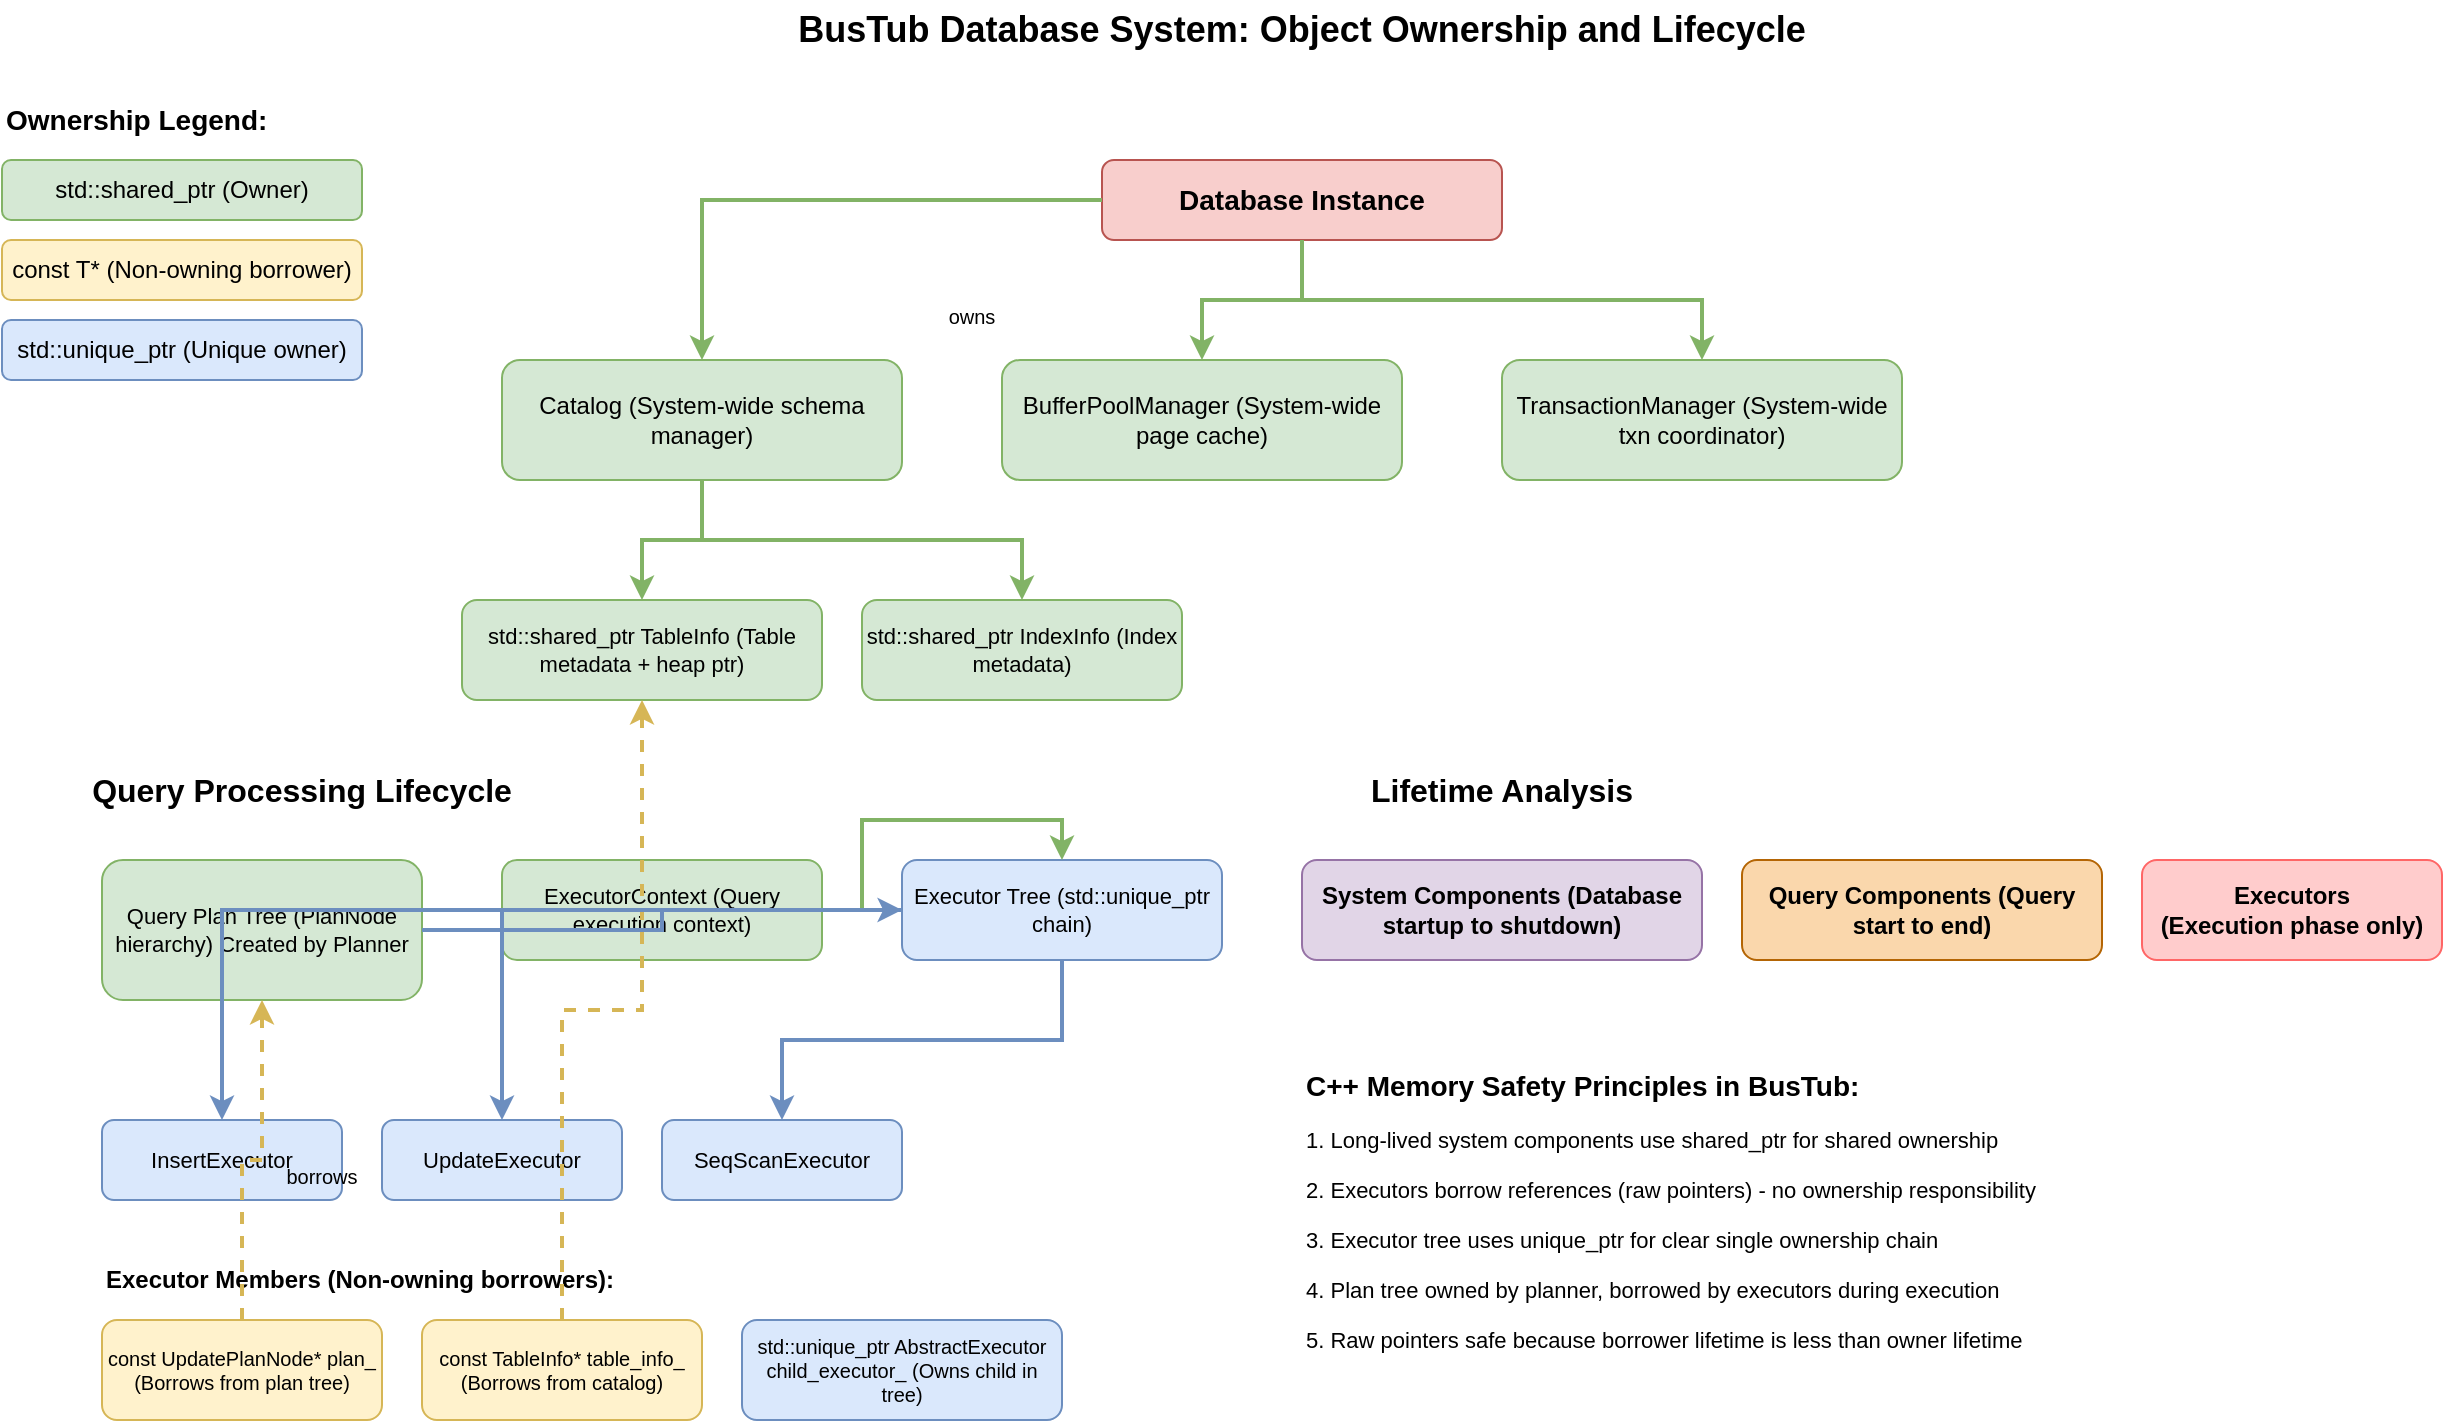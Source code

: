 <mxfile version="24.0.0" type="device">
  <diagram name="BusTub Ownership and Lifecycle" id="bustub-ownership">
    <mxGraphModel dx="1422" dy="794" grid="1" gridSize="10" guides="1" tooltips="1" connect="1" arrows="1" fold="1" page="1" pageScale="1" pageWidth="1400" pageHeight="1000" math="0" shadow="0">
      <root>
        <mxCell id="0" />
        <mxCell id="1" parent="0" />
        
        <!-- Title -->
        <mxCell id="title" value="BusTub Database System: Object Ownership and Lifecycle" style="text;html=1;strokeColor=none;fillColor=none;align=center;verticalAlign=middle;whiteSpace=wrap;rounded=0;fontSize=18;fontStyle=1;" vertex="1" parent="1">
          <mxGeometry x="400" y="20" width="600" height="30" as="geometry" />
        </mxCell>

        <!-- Legend -->
        <mxCell id="legend_title" value="Ownership Legend:" style="text;html=1;strokeColor=none;fillColor=none;align=left;verticalAlign=middle;whiteSpace=wrap;rounded=0;fontSize=14;fontStyle=1;" vertex="1" parent="1">
          <mxGeometry x="50" y="70" width="150" height="20" as="geometry" />
        </mxCell>
        
        <mxCell id="legend_owner" value="std::shared_ptr (Owner)" style="rounded=1;whiteSpace=wrap;html=1;fillColor=#d5e8d4;strokeColor=#82b366;fontSize=12;" vertex="1" parent="1">
          <mxGeometry x="50" y="100" width="180" height="30" as="geometry" />
        </mxCell>
        
        <mxCell id="legend_borrower" value="const T* (Non-owning borrower)" style="rounded=1;whiteSpace=wrap;html=1;fillColor=#fff2cc;strokeColor=#d6b656;fontSize=12;" vertex="1" parent="1">
          <mxGeometry x="50" y="140" width="180" height="30" as="geometry" />
        </mxCell>
        
        <mxCell id="legend_unique" value="std::unique_ptr (Unique owner)" style="rounded=1;whiteSpace=wrap;html=1;fillColor=#dae8fc;strokeColor=#6c8ebf;fontSize=12;" vertex="1" parent="1">
          <mxGeometry x="50" y="180" width="180" height="30" as="geometry" />
        </mxCell>

        <!-- Database Instance Level -->
        <mxCell id="db_instance" value="Database Instance" style="rounded=1;whiteSpace=wrap;html=1;fillColor=#f8cecc;strokeColor=#b85450;fontSize=14;fontStyle=1;" vertex="1" parent="1">
          <mxGeometry x="600" y="100" width="200" height="40" as="geometry" />
        </mxCell>

        <!-- Catalog - Long-lived system component -->
        <mxCell id="catalog" value="Catalog (System-wide schema manager)" style="rounded=1;whiteSpace=wrap;html=1;fillColor=#d5e8d4;strokeColor=#82b366;fontSize=12;" vertex="1" parent="1">
          <mxGeometry x="300" y="200" width="200" height="60" as="geometry" />
        </mxCell>

        <!-- BufferPoolManager - Long-lived system component -->
        <mxCell id="bpm" value="BufferPoolManager (System-wide page cache)" style="rounded=1;whiteSpace=wrap;html=1;fillColor=#d5e8d4;strokeColor=#82b366;fontSize=12;" vertex="1" parent="1">
          <mxGeometry x="550" y="200" width="200" height="60" as="geometry" />
        </mxCell>

        <!-- TransactionManager - Long-lived system component -->
        <mxCell id="txn_mgr" value="TransactionManager (System-wide txn coordinator)" style="rounded=1;whiteSpace=wrap;html=1;fillColor=#d5e8d4;strokeColor=#82b366;fontSize=12;" vertex="1" parent="1">
          <mxGeometry x="800" y="200" width="200" height="60" as="geometry" />
        </mxCell>

        <!-- TableInfo owned by Catalog -->
        <mxCell id="table_info" value="std::shared_ptr TableInfo (Table metadata + heap ptr)" style="rounded=1;whiteSpace=wrap;html=1;fillColor=#d5e8d4;strokeColor=#82b366;fontSize=11;" vertex="1" parent="1">
          <mxGeometry x="280" y="320" width="180" height="50" as="geometry" />
        </mxCell>

        <!-- IndexInfo owned by Catalog -->
        <mxCell id="index_info" value="std::shared_ptr IndexInfo (Index metadata)" style="rounded=1;whiteSpace=wrap;html=1;fillColor=#d5e8d4;strokeColor=#82b366;fontSize=11;" vertex="1" parent="1">
          <mxGeometry x="480" y="320" width="160" height="50" as="geometry" />
        </mxCell>

        <!-- Query Processing Lifecycle -->
        <mxCell id="query_lifecycle" value="Query Processing Lifecycle" style="text;html=1;strokeColor=none;fillColor=none;align=center;verticalAlign=middle;whiteSpace=wrap;rounded=0;fontSize=16;fontStyle=1;" vertex="1" parent="1">
          <mxGeometry x="50" y="400" width="300" height="30" as="geometry" />
        </mxCell>

        <!-- Query Plan Tree -->
        <mxCell id="plan_tree" value="Query Plan Tree (PlanNode hierarchy) Created by Planner" style="rounded=1;whiteSpace=wrap;html=1;fillColor=#d5e8d4;strokeColor=#82b366;fontSize=11;" vertex="1" parent="1">
          <mxGeometry x="100" y="450" width="160" height="70" as="geometry" />
        </mxCell>

        <!-- ExecutorContext -->
        <mxCell id="exec_ctx" value="ExecutorContext (Query execution context)" style="rounded=1;whiteSpace=wrap;html=1;fillColor=#d5e8d4;strokeColor=#82b366;fontSize=11;" vertex="1" parent="1">
          <mxGeometry x="300" y="450" width="160" height="50" as="geometry" />
        </mxCell>

        <!-- Executor Tree -->
        <mxCell id="executor_tree" value="Executor Tree (std::unique_ptr chain)" style="rounded=1;whiteSpace=wrap;html=1;fillColor=#dae8fc;strokeColor=#6c8ebf;fontSize=11;" vertex="1" parent="1">
          <mxGeometry x="500" y="450" width="160" height="50" as="geometry" />
        </mxCell>

        <!-- Individual Executors -->
        <mxCell id="insert_exec" value="InsertExecutor" style="rounded=1;whiteSpace=wrap;html=1;fillColor=#dae8fc;strokeColor=#6c8ebf;fontSize=11;" vertex="1" parent="1">
          <mxGeometry x="100" y="580" width="120" height="40" as="geometry" />
        </mxCell>

        <mxCell id="update_exec" value="UpdateExecutor" style="rounded=1;whiteSpace=wrap;html=1;fillColor=#dae8fc;strokeColor=#6c8ebf;fontSize=11;" vertex="1" parent="1">
          <mxGeometry x="240" y="580" width="120" height="40" as="geometry" />
        </mxCell>

        <mxCell id="seqscan_exec" value="SeqScanExecutor" style="rounded=1;whiteSpace=wrap;html=1;fillColor=#dae8fc;strokeColor=#6c8ebf;fontSize=11;" vertex="1" parent="1">
          <mxGeometry x="380" y="580" width="120" height="40" as="geometry" />
        </mxCell>

        <!-- Executor member variables -->
        <mxCell id="exec_members_title" value="Executor Members (Non-owning borrowers):" style="text;html=1;strokeColor=none;fillColor=none;align=left;verticalAlign=middle;whiteSpace=wrap;rounded=0;fontSize=12;fontStyle=1;" vertex="1" parent="1">
          <mxGeometry x="100" y="650" width="300" height="20" as="geometry" />
        </mxCell>

        <!-- Plan pointer -->
        <mxCell id="plan_ptr" value="const UpdatePlanNode* plan_ (Borrows from plan tree)" style="rounded=1;whiteSpace=wrap;html=1;fillColor=#fff2cc;strokeColor=#d6b656;fontSize=10;" vertex="1" parent="1">
          <mxGeometry x="100" y="680" width="140" height="50" as="geometry" />
        </mxCell>

        <!-- Table info pointer -->
        <mxCell id="table_ptr" value="const TableInfo* table_info_ (Borrows from catalog)" style="rounded=1;whiteSpace=wrap;html=1;fillColor=#fff2cc;strokeColor=#d6b656;fontSize=10;" vertex="1" parent="1">
          <mxGeometry x="260" y="680" width="140" height="50" as="geometry" />
        </mxCell>

        <!-- Child executor -->
        <mxCell id="child_exec" value="std::unique_ptr AbstractExecutor child_executor_ (Owns child in tree)" style="rounded=1;whiteSpace=wrap;html=1;fillColor=#dae8fc;strokeColor=#6c8ebf;fontSize=10;" vertex="1" parent="1">
          <mxGeometry x="420" y="680" width="160" height="50" as="geometry" />
        </mxCell>

        <!-- Lifetime Analysis -->
        <mxCell id="lifetime_title" value="Lifetime Analysis" style="text;html=1;strokeColor=none;fillColor=none;align=center;verticalAlign=middle;whiteSpace=wrap;rounded=0;fontSize=16;fontStyle=1;" vertex="1" parent="1">
          <mxGeometry x="700" y="400" width="200" height="30" as="geometry" />
        </mxCell>

        <!-- System components -->
        <mxCell id="system_lifetime" value="System Components (Database startup to shutdown)" style="rounded=1;whiteSpace=wrap;html=1;fillColor=#e1d5e7;strokeColor=#9673a6;fontSize=12;fontStyle=1;" vertex="1" parent="1">
          <mxGeometry x="700" y="450" width="200" height="50" as="geometry" />
        </mxCell>

        <!-- Query components -->
        <mxCell id="query_lifetime" value="Query Components (Query start to end)" style="rounded=1;whiteSpace=wrap;html=1;fillColor=#fad7ac;strokeColor=#b46504;fontSize=12;fontStyle=1;" vertex="1" parent="1">
          <mxGeometry x="920" y="450" width="180" height="50" as="geometry" />
        </mxCell>

        <!-- Executor lifetime -->
        <mxCell id="executor_lifetime" value="Executors&lt;br&gt;(Execution phase only)" style="rounded=1;whiteSpace=wrap;html=1;fillColor=#ffcccc;strokeColor=#ff6666;fontSize=12;fontStyle=1;" vertex="1" parent="1">
          <mxGeometry x="1120" y="450" width="150" height="50" as="geometry" />
        </mxCell>

        <!-- Memory Safety Notes -->
        <mxCell id="safety_title" value="C++ Memory Safety Principles in BusTub:" style="text;html=1;strokeColor=none;fillColor=none;align=left;verticalAlign=middle;whiteSpace=wrap;rounded=0;fontSize=14;fontStyle=1;" vertex="1" parent="1">
          <mxGeometry x="700" y="550" width="350" height="25" as="geometry" />
        </mxCell>

        <mxCell id="safety_1" value="1. Long-lived system components use shared_ptr for shared ownership" style="text;html=1;strokeColor=none;fillColor=none;align=left;verticalAlign=middle;whiteSpace=wrap;rounded=0;fontSize=11;" vertex="1" parent="1">
          <mxGeometry x="700" y="580" width="450" height="20" as="geometry" />
        </mxCell>

        <mxCell id="safety_2" value="2. Executors borrow references (raw pointers) - no ownership responsibility" style="text;html=1;strokeColor=none;fillColor=none;align=left;verticalAlign=middle;whiteSpace=wrap;rounded=0;fontSize=11;" vertex="1" parent="1">
          <mxGeometry x="700" y="605" width="450" height="20" as="geometry" />
        </mxCell>

        <mxCell id="safety_3" value="3. Executor tree uses unique_ptr for clear single ownership chain" style="text;html=1;strokeColor=none;fillColor=none;align=left;verticalAlign=middle;whiteSpace=wrap;rounded=0;fontSize=11;" vertex="1" parent="1">
          <mxGeometry x="700" y="630" width="450" height="20" as="geometry" />
        </mxCell>

        <mxCell id="safety_4" value="4. Plan tree owned by planner, borrowed by executors during execution" style="text;html=1;strokeColor=none;fillColor=none;align=left;verticalAlign=middle;whiteSpace=wrap;rounded=0;fontSize=11;" vertex="1" parent="1">
          <mxGeometry x="700" y="655" width="450" height="20" as="geometry" />
        </mxCell>

        <mxCell id="safety_5" value="5. Raw pointers safe because borrower lifetime is less than owner lifetime" style="text;html=1;strokeColor=none;fillColor=none;align=left;verticalAlign=middle;whiteSpace=wrap;rounded=0;fontSize=11;" vertex="1" parent="1">
          <mxGeometry x="700" y="680" width="450" height="20" as="geometry" />
        </mxCell>

        <!-- Ownership arrows -->
        <mxCell id="db_to_catalog" style="edgeStyle=orthogonalEdgeStyle;rounded=0;orthogonalLoop=1;jettySize=auto;html=1;entryX=0.5;entryY=0;entryDx=0;entryDy=0;strokeColor=#82b366;strokeWidth=2;" edge="1" parent="1" source="db_instance" target="catalog">
          <mxGeometry relative="1" as="geometry" />
        </mxCell>

        <mxCell id="db_to_bpm" style="edgeStyle=orthogonalEdgeStyle;rounded=0;orthogonalLoop=1;jettySize=auto;html=1;entryX=0.5;entryY=0;entryDx=0;entryDy=0;strokeColor=#82b366;strokeWidth=2;" edge="1" parent="1" source="db_instance" target="bpm">
          <mxGeometry relative="1" as="geometry" />
        </mxCell>

        <mxCell id="db_to_txn" style="edgeStyle=orthogonalEdgeStyle;rounded=0;orthogonalLoop=1;jettySize=auto;html=1;entryX=0.5;entryY=0;entryDx=0;entryDy=0;strokeColor=#82b366;strokeWidth=2;" edge="1" parent="1" source="db_instance" target="txn_mgr">
          <mxGeometry relative="1" as="geometry" />
        </mxCell>

        <mxCell id="catalog_to_table" style="edgeStyle=orthogonalEdgeStyle;rounded=0;orthogonalLoop=1;jettySize=auto;html=1;entryX=0.5;entryY=0;entryDx=0;entryDy=0;strokeColor=#82b366;strokeWidth=2;" edge="1" parent="1" source="catalog" target="table_info">
          <mxGeometry relative="1" as="geometry" />
        </mxCell>

        <mxCell id="catalog_to_index" style="edgeStyle=orthogonalEdgeStyle;rounded=0;orthogonalLoop=1;jettySize=auto;html=1;entryX=0.5;entryY=0;entryDx=0;entryDy=0;strokeColor=#82b366;strokeWidth=2;" edge="1" parent="1" source="catalog" target="index_info">
          <mxGeometry relative="1" as="geometry" />
        </mxCell>

        <!-- Query processing arrows -->
        <mxCell id="plan_to_exec" style="edgeStyle=orthogonalEdgeStyle;rounded=0;orthogonalLoop=1;jettySize=auto;html=1;entryX=0;entryY=0.5;entryDx=0;entryDy=0;strokeColor=#6c8ebf;strokeWidth=2;" edge="1" parent="1" source="plan_tree" target="executor_tree">
          <mxGeometry relative="1" as="geometry" />
        </mxCell>

        <mxCell id="ctx_to_exec" style="edgeStyle=orthogonalEdgeStyle;rounded=0;orthogonalLoop=1;jettySize=auto;html=1;entryX=0.5;entryY=0;entryDx=0;entryDy=0;strokeColor=#82b366;strokeWidth=2;" edge="1" parent="1" source="exec_ctx" target="executor_tree">
          <mxGeometry relative="1" as="geometry" />
        </mxCell>

        <!-- Borrowing arrows (dashed) -->
        <mxCell id="exec_to_plan" style="edgeStyle=orthogonalEdgeStyle;rounded=0;orthogonalLoop=1;jettySize=auto;html=1;entryX=0.5;entryY=1;entryDx=0;entryDy=0;strokeColor=#d6b656;strokeWidth=2;dashed=1;" edge="1" parent="1" source="plan_ptr" target="plan_tree">
          <mxGeometry relative="1" as="geometry" />
        </mxCell>

        <mxCell id="exec_to_table" style="edgeStyle=orthogonalEdgeStyle;rounded=0;orthogonalLoop=1;jettySize=auto;html=1;entryX=0.5;entryY=1;entryDx=0;entryDy=0;strokeColor=#d6b656;strokeWidth=2;dashed=1;" edge="1" parent="1" source="table_ptr" target="table_info">
          <mxGeometry relative="1" as="geometry" />
        </mxCell>

        <!-- Tree ownership -->
        <mxCell id="exec_tree_to_children" style="edgeStyle=orthogonalEdgeStyle;rounded=0;orthogonalLoop=1;jettySize=auto;html=1;entryX=0.5;entryY=0;entryDx=0;entryDy=0;strokeColor=#6c8ebf;strokeWidth=2;" edge="1" parent="1" source="executor_tree" target="insert_exec">
          <mxGeometry relative="1" as="geometry" />
        </mxCell>

        <mxCell id="exec_tree_to_update" style="edgeStyle=orthogonalEdgeStyle;rounded=0;orthogonalLoop=1;jettySize=auto;html=1;entryX=0.5;entryY=0;entryDx=0;entryDy=0;strokeColor=#6c8ebf;strokeWidth=2;" edge="1" parent="1" source="executor_tree" target="update_exec">
          <mxGeometry relative="1" as="geometry" />
        </mxCell>

        <mxCell id="exec_tree_to_scan" style="edgeStyle=orthogonalEdgeStyle;rounded=0;orthogonalLoop=1;jettySize=auto;html=1;entryX=0.5;entryY=0;entryDx=0;entryDy=0;strokeColor=#6c8ebf;strokeWidth=2;" edge="1" parent="1" source="executor_tree" target="seqscan_exec">
          <mxGeometry relative="1" as="geometry" />
        </mxCell>

        <!-- Arrow labels -->
        <mxCell id="owns_label" value="owns" style="text;html=1;strokeColor=none;fillColor=none;align=center;verticalAlign=middle;whiteSpace=wrap;rounded=0;fontSize=10;" vertex="1" parent="1">
          <mxGeometry x="520" y="170" width="30" height="15" as="geometry" />
        </mxCell>

        <mxCell id="borrows_label" value="borrows" style="text;html=1;strokeColor=none;fillColor=none;align=center;verticalAlign=middle;whiteSpace=wrap;rounded=0;fontSize=10;" vertex="1" parent="1">
          <mxGeometry x="190" y="600" width="40" height="15" as="geometry" />
        </mxCell>

      </root>
    </mxGraphModel>
  </diagram>
</mxfile>
